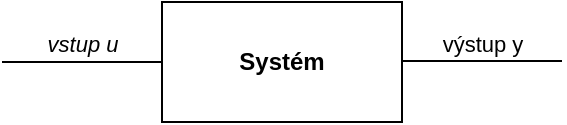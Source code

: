 <mxfile version="21.6.6">
  <diagram name="Stránka-1" id="6RW_hrpFbYXy2UKJol02">
    <mxGraphModel dx="1370" dy="795" grid="1" gridSize="10" guides="1" tooltips="1" connect="1" arrows="1" fold="1" page="1" pageScale="1" pageWidth="827" pageHeight="1169" math="0" shadow="0">
      <root>
        <mxCell id="0" />
        <mxCell id="1" parent="0" />
        <mxCell id="mziLdGlXHOmQ6duhwN0D-1" value="&lt;div&gt;Systém&lt;/div&gt;" style="rounded=0;whiteSpace=wrap;html=1;fontStyle=1" parent="1" vertex="1">
          <mxGeometry x="320" y="120" width="120" height="60" as="geometry" />
        </mxCell>
        <mxCell id="oR7sRp7mEWzF0eEVKKgx-2" value="vstup u" style="endArrow=none;html=1;rounded=0;entryX=0;entryY=0.5;entryDx=0;entryDy=0;verticalAlign=bottom;fontStyle=2" edge="1" parent="1" target="mziLdGlXHOmQ6duhwN0D-1">
          <mxGeometry width="50" height="50" relative="1" as="geometry">
            <mxPoint x="240" y="150" as="sourcePoint" />
            <mxPoint x="320" y="240" as="targetPoint" />
          </mxGeometry>
        </mxCell>
        <mxCell id="oR7sRp7mEWzF0eEVKKgx-4" value="&lt;div&gt;výstup y&lt;/div&gt;" style="endArrow=none;html=1;rounded=0;entryX=0;entryY=0.5;entryDx=0;entryDy=0;verticalAlign=bottom;" edge="1" parent="1">
          <mxGeometry width="50" height="50" relative="1" as="geometry">
            <mxPoint x="440" y="149.5" as="sourcePoint" />
            <mxPoint x="520" y="149.5" as="targetPoint" />
          </mxGeometry>
        </mxCell>
      </root>
    </mxGraphModel>
  </diagram>
</mxfile>
